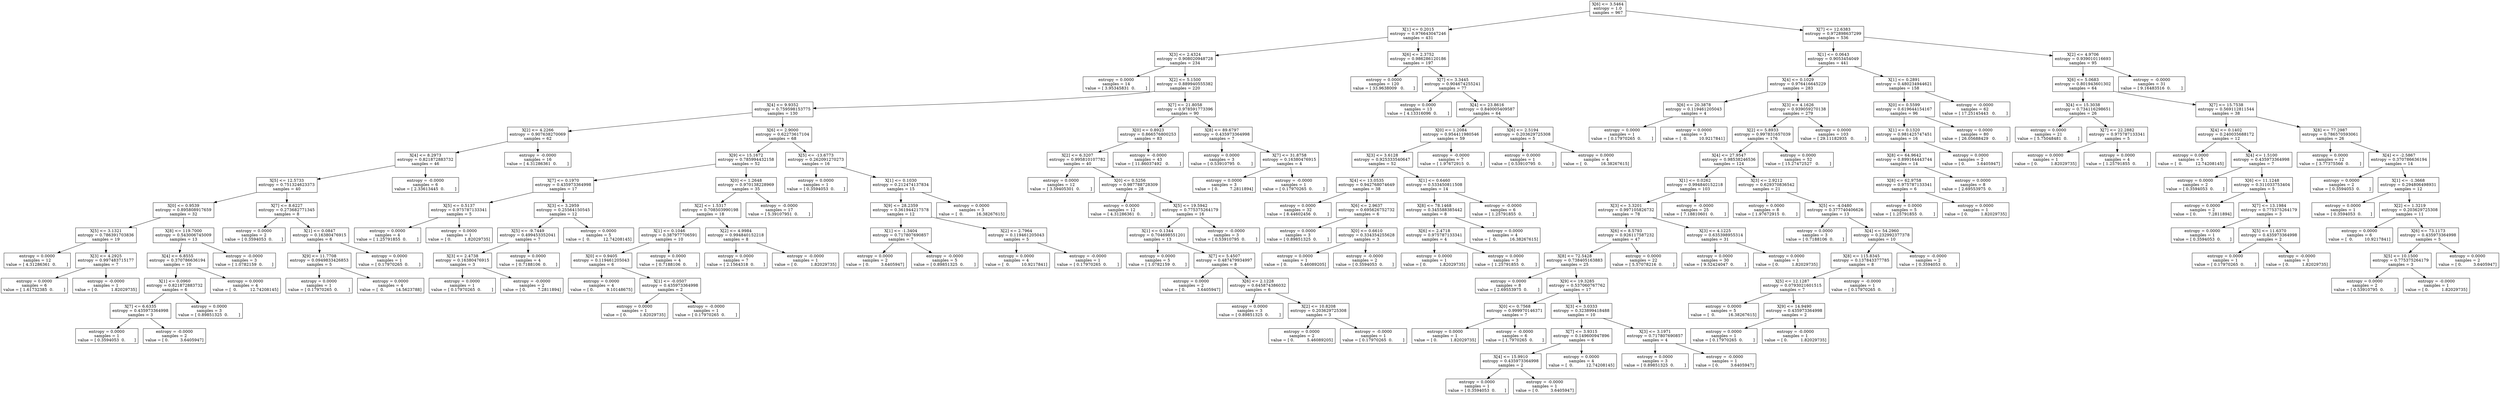 digraph Tree {
0 [label="X[6] <= 3.5464\nentropy = 1.0\nsamples = 967", shape="box"] ;
1 [label="X[1] <= 0.2015\nentropy = 0.976643047246\nsamples = 431", shape="box"] ;
0 -> 1 ;
2 [label="X[3] <= 2.4324\nentropy = 0.908020948728\nsamples = 234", shape="box"] ;
1 -> 2 ;
3 [label="entropy = 0.0000\nsamples = 14\nvalue = [ 3.95345831  0.        ]", shape="box"] ;
2 -> 3 ;
4 [label="X[2] <= 5.1500\nentropy = 0.889940555382\nsamples = 220", shape="box"] ;
2 -> 4 ;
5 [label="X[4] <= 9.9352\nentropy = 0.759598153775\nsamples = 130", shape="box"] ;
4 -> 5 ;
6 [label="X[2] <= 4.2266\nentropy = 0.907638270069\nsamples = 62", shape="box"] ;
5 -> 6 ;
7 [label="X[4] <= 8.2973\nentropy = 0.821872883732\nsamples = 46", shape="box"] ;
6 -> 7 ;
8 [label="X[5] <= 12.5733\nentropy = 0.751324623373\nsamples = 40", shape="box"] ;
7 -> 8 ;
9 [label="X[0] <= 0.9539\nentropy = 0.895808917659\nsamples = 32", shape="box"] ;
8 -> 9 ;
10 [label="X[5] <= 3.1321\nentropy = 0.786391703836\nsamples = 19", shape="box"] ;
9 -> 10 ;
11 [label="entropy = 0.0000\nsamples = 12\nvalue = [ 4.31286361  0.        ]", shape="box"] ;
10 -> 11 ;
12 [label="X[3] <= 4.2925\nentropy = 0.997483715177\nsamples = 7", shape="box"] ;
10 -> 12 ;
13 [label="entropy = 0.0000\nsamples = 6\nvalue = [ 1.61732385  0.        ]", shape="box"] ;
12 -> 13 ;
14 [label="entropy = -0.0000\nsamples = 1\nvalue = [ 0.          1.82029735]", shape="box"] ;
12 -> 14 ;
15 [label="X[8] <= 119.7000\nentropy = 0.543006745009\nsamples = 13", shape="box"] ;
9 -> 15 ;
16 [label="X[4] <= 6.8555\nentropy = 0.370786636194\nsamples = 10", shape="box"] ;
15 -> 16 ;
17 [label="X[1] <= 0.0960\nentropy = 0.821872883732\nsamples = 6", shape="box"] ;
16 -> 17 ;
18 [label="X[7] <= 6.6335\nentropy = 0.435973364998\nsamples = 3", shape="box"] ;
17 -> 18 ;
19 [label="entropy = 0.0000\nsamples = 1\nvalue = [ 0.3594053  0.       ]", shape="box"] ;
18 -> 19 ;
20 [label="entropy = -0.0000\nsamples = 2\nvalue = [ 0.         3.6405947]", shape="box"] ;
18 -> 20 ;
21 [label="entropy = 0.0000\nsamples = 3\nvalue = [ 0.89851325  0.        ]", shape="box"] ;
17 -> 21 ;
22 [label="entropy = 0.0000\nsamples = 4\nvalue = [  0.          12.74208145]", shape="box"] ;
16 -> 22 ;
23 [label="entropy = -0.0000\nsamples = 3\nvalue = [ 1.0782159  0.       ]", shape="box"] ;
15 -> 23 ;
24 [label="X[7] <= 8.6227\nentropy = 0.273682771345\nsamples = 8", shape="box"] ;
8 -> 24 ;
25 [label="entropy = 0.0000\nsamples = 2\nvalue = [ 0.3594053  0.       ]", shape="box"] ;
24 -> 25 ;
26 [label="X[1] <= 0.0847\nentropy = 0.16380476915\nsamples = 6", shape="box"] ;
24 -> 26 ;
27 [label="X[9] <= 11.7708\nentropy = 0.0949833426853\nsamples = 5", shape="box"] ;
26 -> 27 ;
28 [label="entropy = 0.0000\nsamples = 1\nvalue = [ 0.17970265  0.        ]", shape="box"] ;
27 -> 28 ;
29 [label="entropy = 0.0000\nsamples = 4\nvalue = [  0.         14.5623788]", shape="box"] ;
27 -> 29 ;
30 [label="entropy = 0.0000\nsamples = 1\nvalue = [ 0.17970265  0.        ]", shape="box"] ;
26 -> 30 ;
31 [label="entropy = -0.0000\nsamples = 6\nvalue = [ 2.33613445  0.        ]", shape="box"] ;
7 -> 31 ;
32 [label="entropy = -0.0000\nsamples = 16\nvalue = [ 4.31286361  0.        ]", shape="box"] ;
6 -> 32 ;
33 [label="X[6] <= 2.9000\nentropy = 0.62273617104\nsamples = 68", shape="box"] ;
5 -> 33 ;
34 [label="X[9] <= 15.1672\nentropy = 0.785994432158\nsamples = 52", shape="box"] ;
33 -> 34 ;
35 [label="X[7] <= 0.1970\nentropy = 0.435973364998\nsamples = 17", shape="box"] ;
34 -> 35 ;
36 [label="X[5] <= 0.5137\nentropy = 0.975787133341\nsamples = 5", shape="box"] ;
35 -> 36 ;
37 [label="entropy = 0.0000\nsamples = 4\nvalue = [ 1.25791855  0.        ]", shape="box"] ;
36 -> 37 ;
38 [label="entropy = 0.0000\nsamples = 1\nvalue = [ 0.          1.82029735]", shape="box"] ;
36 -> 38 ;
39 [label="X[3] <= 3.2959\nentropy = 0.25564150545\nsamples = 12", shape="box"] ;
35 -> 39 ;
40 [label="X[5] <= -9.7449\nentropy = 0.499453352041\nsamples = 7", shape="box"] ;
39 -> 40 ;
41 [label="X[3] <= 2.4738\nentropy = 0.16380476915\nsamples = 3", shape="box"] ;
40 -> 41 ;
42 [label="entropy = 0.0000\nsamples = 1\nvalue = [ 0.17970265  0.        ]", shape="box"] ;
41 -> 42 ;
43 [label="entropy = -0.0000\nsamples = 2\nvalue = [ 0.         7.2811894]", shape="box"] ;
41 -> 43 ;
44 [label="entropy = 0.0000\nsamples = 4\nvalue = [ 0.7188106  0.       ]", shape="box"] ;
40 -> 44 ;
45 [label="entropy = 0.0000\nsamples = 5\nvalue = [  0.          12.74208145]", shape="box"] ;
39 -> 45 ;
46 [label="X[0] <= 1.2648\nentropy = 0.970138228969\nsamples = 35", shape="box"] ;
34 -> 46 ;
47 [label="X[2] <= 1.5317\nentropy = 0.708503990198\nsamples = 18", shape="box"] ;
46 -> 47 ;
48 [label="X[1] <= 0.1046\nentropy = 0.387977706591\nsamples = 10", shape="box"] ;
47 -> 48 ;
49 [label="X[0] <= 0.9405\nentropy = 0.119461205043\nsamples = 6", shape="box"] ;
48 -> 49 ;
50 [label="entropy = 0.0000\nsamples = 4\nvalue = [ 0.          9.10148675]", shape="box"] ;
49 -> 50 ;
51 [label="X[1] <= -0.0507\nentropy = 0.435973364998\nsamples = 2", shape="box"] ;
49 -> 51 ;
52 [label="entropy = 0.0000\nsamples = 1\nvalue = [ 0.          1.82029735]", shape="box"] ;
51 -> 52 ;
53 [label="entropy = -0.0000\nsamples = 1\nvalue = [ 0.17970265  0.        ]", shape="box"] ;
51 -> 53 ;
54 [label="entropy = 0.0000\nsamples = 4\nvalue = [ 0.7188106  0.       ]", shape="box"] ;
48 -> 54 ;
55 [label="X[2] <= 4.9984\nentropy = 0.994840152218\nsamples = 8", shape="box"] ;
47 -> 55 ;
56 [label="entropy = 0.0000\nsamples = 7\nvalue = [ 2.1564318  0.       ]", shape="box"] ;
55 -> 56 ;
57 [label="entropy = -0.0000\nsamples = 1\nvalue = [ 0.          1.82029735]", shape="box"] ;
55 -> 57 ;
58 [label="entropy = -0.0000\nsamples = 17\nvalue = [ 5.39107951  0.        ]", shape="box"] ;
46 -> 58 ;
59 [label="X[5] <= -13.6773\nentropy = 0.262091270273\nsamples = 16", shape="box"] ;
33 -> 59 ;
60 [label="entropy = 0.0000\nsamples = 1\nvalue = [ 0.3594053  0.       ]", shape="box"] ;
59 -> 60 ;
61 [label="X[1] <= 0.1030\nentropy = 0.212474137834\nsamples = 15", shape="box"] ;
59 -> 61 ;
62 [label="X[9] <= 28.2359\nentropy = 0.361944217578\nsamples = 12", shape="box"] ;
61 -> 62 ;
63 [label="X[1] <= -1.3404\nentropy = 0.717807690857\nsamples = 7", shape="box"] ;
62 -> 63 ;
64 [label="entropy = 0.0000\nsamples = 2\nvalue = [ 0.         3.6405947]", shape="box"] ;
63 -> 64 ;
65 [label="entropy = -0.0000\nsamples = 5\nvalue = [ 0.89851325  0.        ]", shape="box"] ;
63 -> 65 ;
66 [label="X[2] <= 2.7964\nentropy = 0.119461205043\nsamples = 5", shape="box"] ;
62 -> 66 ;
67 [label="entropy = 0.0000\nsamples = 4\nvalue = [  0.         10.9217841]", shape="box"] ;
66 -> 67 ;
68 [label="entropy = -0.0000\nsamples = 1\nvalue = [ 0.17970265  0.        ]", shape="box"] ;
66 -> 68 ;
69 [label="entropy = 0.0000\nsamples = 3\nvalue = [  0.          16.38267615]", shape="box"] ;
61 -> 69 ;
70 [label="X[7] <= 21.8058\nentropy = 0.978591773396\nsamples = 90", shape="box"] ;
4 -> 70 ;
71 [label="X[0] <= 0.8923\nentropy = 0.866576800253\nsamples = 83", shape="box"] ;
70 -> 71 ;
72 [label="X[2] <= 6.3207\nentropy = 0.995810107782\nsamples = 40", shape="box"] ;
71 -> 72 ;
73 [label="entropy = 0.0000\nsamples = 12\nvalue = [ 3.59405301  0.        ]", shape="box"] ;
72 -> 73 ;
74 [label="X[0] <= 0.5256\nentropy = 0.987788728309\nsamples = 28", shape="box"] ;
72 -> 74 ;
75 [label="entropy = 0.0000\nsamples = 12\nvalue = [ 4.31286361  0.        ]", shape="box"] ;
74 -> 75 ;
76 [label="X[5] <= 19.5942\nentropy = 0.775375264179\nsamples = 16", shape="box"] ;
74 -> 76 ;
77 [label="X[1] <= 0.1344\nentropy = 0.704698551201\nsamples = 13", shape="box"] ;
76 -> 77 ;
78 [label="entropy = 0.0000\nsamples = 5\nvalue = [ 1.0782159  0.       ]", shape="box"] ;
77 -> 78 ;
79 [label="X[7] <= 5.4507\nentropy = 0.487479934997\nsamples = 8", shape="box"] ;
77 -> 79 ;
80 [label="entropy = 0.0000\nsamples = 2\nvalue = [ 0.         3.6405947]", shape="box"] ;
79 -> 80 ;
81 [label="X[6] <= 2.1228\nentropy = 0.645874386032\nsamples = 6", shape="box"] ;
79 -> 81 ;
82 [label="entropy = 0.0000\nsamples = 3\nvalue = [ 0.89851325  0.        ]", shape="box"] ;
81 -> 82 ;
83 [label="X[2] <= 10.8208\nentropy = 0.203629725308\nsamples = 3", shape="box"] ;
81 -> 83 ;
84 [label="entropy = 0.0000\nsamples = 2\nvalue = [ 0.          5.46089205]", shape="box"] ;
83 -> 84 ;
85 [label="entropy = -0.0000\nsamples = 1\nvalue = [ 0.17970265  0.        ]", shape="box"] ;
83 -> 85 ;
86 [label="entropy = -0.0000\nsamples = 3\nvalue = [ 0.53910795  0.        ]", shape="box"] ;
76 -> 86 ;
87 [label="entropy = -0.0000\nsamples = 43\nvalue = [ 11.86037492   0.        ]", shape="box"] ;
71 -> 87 ;
88 [label="X[8] <= 89.6797\nentropy = 0.435973364998\nsamples = 7", shape="box"] ;
70 -> 88 ;
89 [label="entropy = 0.0000\nsamples = 3\nvalue = [ 0.53910795  0.        ]", shape="box"] ;
88 -> 89 ;
90 [label="X[7] <= 31.8758\nentropy = 0.16380476915\nsamples = 4", shape="box"] ;
88 -> 90 ;
91 [label="entropy = 0.0000\nsamples = 3\nvalue = [ 0.         7.2811894]", shape="box"] ;
90 -> 91 ;
92 [label="entropy = -0.0000\nsamples = 1\nvalue = [ 0.17970265  0.        ]", shape="box"] ;
90 -> 92 ;
93 [label="X[6] <= 2.3752\nentropy = 0.986286120186\nsamples = 197", shape="box"] ;
1 -> 93 ;
94 [label="entropy = 0.0000\nsamples = 120\nvalue = [ 33.9638009   0.       ]", shape="box"] ;
93 -> 94 ;
95 [label="X[7] <= 3.3445\nentropy = 0.904674255241\nsamples = 77", shape="box"] ;
93 -> 95 ;
96 [label="entropy = 0.0000\nsamples = 13\nvalue = [ 4.13316096  0.        ]", shape="box"] ;
95 -> 96 ;
97 [label="X[4] <= 23.8616\nentropy = 0.840005409587\nsamples = 64", shape="box"] ;
95 -> 97 ;
98 [label="X[0] <= 1.2084\nentropy = 0.954411980546\nsamples = 59", shape="box"] ;
97 -> 98 ;
99 [label="X[3] <= 3.6128\nentropy = 0.925333540647\nsamples = 52", shape="box"] ;
98 -> 99 ;
100 [label="X[4] <= 13.0535\nentropy = 0.942768074649\nsamples = 38", shape="box"] ;
99 -> 100 ;
101 [label="entropy = 0.0000\nsamples = 32\nvalue = [ 8.44602456  0.        ]", shape="box"] ;
100 -> 101 ;
102 [label="X[6] <= 2.9637\nentropy = 0.695626752732\nsamples = 6", shape="box"] ;
100 -> 102 ;
103 [label="entropy = 0.0000\nsamples = 3\nvalue = [ 0.89851325  0.        ]", shape="box"] ;
102 -> 103 ;
104 [label="X[0] <= 0.6610\nentropy = 0.334354255628\nsamples = 3", shape="box"] ;
102 -> 104 ;
105 [label="entropy = 0.0000\nsamples = 1\nvalue = [ 0.          5.46089205]", shape="box"] ;
104 -> 105 ;
106 [label="entropy = -0.0000\nsamples = 2\nvalue = [ 0.3594053  0.       ]", shape="box"] ;
104 -> 106 ;
107 [label="X[1] <= 0.6460\nentropy = 0.533450811508\nsamples = 14", shape="box"] ;
99 -> 107 ;
108 [label="X[8] <= 78.1468\nentropy = 0.345588385442\nsamples = 8", shape="box"] ;
107 -> 108 ;
109 [label="X[6] <= 2.4718\nentropy = 0.975787133341\nsamples = 4", shape="box"] ;
108 -> 109 ;
110 [label="entropy = 0.0000\nsamples = 1\nvalue = [ 0.          1.82029735]", shape="box"] ;
109 -> 110 ;
111 [label="entropy = 0.0000\nsamples = 3\nvalue = [ 1.25791855  0.        ]", shape="box"] ;
109 -> 111 ;
112 [label="entropy = 0.0000\nsamples = 4\nvalue = [  0.          16.38267615]", shape="box"] ;
108 -> 112 ;
113 [label="entropy = -0.0000\nsamples = 6\nvalue = [ 1.25791855  0.        ]", shape="box"] ;
107 -> 113 ;
114 [label="entropy = -0.0000\nsamples = 7\nvalue = [ 1.97672915  0.        ]", shape="box"] ;
98 -> 114 ;
115 [label="X[6] <= 2.5194\nentropy = 0.203629725308\nsamples = 5", shape="box"] ;
97 -> 115 ;
116 [label="entropy = 0.0000\nsamples = 1\nvalue = [ 0.53910795  0.        ]", shape="box"] ;
115 -> 116 ;
117 [label="entropy = 0.0000\nsamples = 4\nvalue = [  0.          16.38267615]", shape="box"] ;
115 -> 117 ;
118 [label="X[7] <= 12.6383\nentropy = 0.972898637299\nsamples = 536", shape="box"] ;
0 -> 118 ;
119 [label="X[1] <= 0.0643\nentropy = 0.9053454049\nsamples = 441", shape="box"] ;
118 -> 119 ;
120 [label="X[4] <= 0.1029\nentropy = 0.976416645229\nsamples = 283", shape="box"] ;
119 -> 120 ;
121 [label="X[6] <= 20.3878\nentropy = 0.119461205043\nsamples = 4", shape="box"] ;
120 -> 121 ;
122 [label="entropy = 0.0000\nsamples = 1\nvalue = [ 0.17970265  0.        ]", shape="box"] ;
121 -> 122 ;
123 [label="entropy = 0.0000\nsamples = 3\nvalue = [  0.         10.9217841]", shape="box"] ;
121 -> 123 ;
124 [label="X[3] <= 4.1626\nentropy = 0.939059270138\nsamples = 279", shape="box"] ;
120 -> 124 ;
125 [label="X[2] <= 5.8933\nentropy = 0.997831657039\nsamples = 176", shape="box"] ;
124 -> 125 ;
126 [label="X[4] <= 27.9547\nentropy = 0.98538246536\nsamples = 124", shape="box"] ;
125 -> 126 ;
127 [label="X[1] <= 0.0262\nentropy = 0.994840152218\nsamples = 103", shape="box"] ;
126 -> 127 ;
128 [label="X[3] <= 3.3201\nentropy = 0.997105826732\nsamples = 78", shape="box"] ;
127 -> 128 ;
129 [label="X[6] <= 8.5793\nentropy = 0.926117587232\nsamples = 47", shape="box"] ;
128 -> 129 ;
130 [label="X[8] <= 72.5428\nentropy = 0.738405163883\nsamples = 25", shape="box"] ;
129 -> 130 ;
131 [label="entropy = 0.0000\nsamples = 8\nvalue = [ 2.69553975  0.        ]", shape="box"] ;
130 -> 131 ;
132 [label="X[9] <= 19.3285\nentropy = 0.537060767762\nsamples = 17", shape="box"] ;
130 -> 132 ;
133 [label="X[0] <= 0.7568\nentropy = 0.999970146371\nsamples = 7", shape="box"] ;
132 -> 133 ;
134 [label="entropy = 0.0000\nsamples = 1\nvalue = [ 0.          1.82029735]", shape="box"] ;
133 -> 134 ;
135 [label="entropy = -0.0000\nsamples = 6\nvalue = [ 1.7970265  0.       ]", shape="box"] ;
133 -> 135 ;
136 [label="X[3] <= 3.0333\nentropy = 0.323899418488\nsamples = 10", shape="box"] ;
132 -> 136 ;
137 [label="X[7] <= 3.9315\nentropy = 0.149600947896\nsamples = 6", shape="box"] ;
136 -> 137 ;
138 [label="X[4] <= 15.9910\nentropy = 0.435973364998\nsamples = 2", shape="box"] ;
137 -> 138 ;
139 [label="entropy = 0.0000\nsamples = 1\nvalue = [ 0.3594053  0.       ]", shape="box"] ;
138 -> 139 ;
140 [label="entropy = -0.0000\nsamples = 1\nvalue = [ 0.         3.6405947]", shape="box"] ;
138 -> 140 ;
141 [label="entropy = 0.0000\nsamples = 4\nvalue = [  0.          12.74208145]", shape="box"] ;
137 -> 141 ;
142 [label="X[3] <= 3.1971\nentropy = 0.717807690857\nsamples = 4", shape="box"] ;
136 -> 142 ;
143 [label="entropy = 0.0000\nsamples = 3\nvalue = [ 0.89851325  0.        ]", shape="box"] ;
142 -> 143 ;
144 [label="entropy = -0.0000\nsamples = 1\nvalue = [ 0.         3.6405947]", shape="box"] ;
142 -> 144 ;
145 [label="entropy = 0.0000\nsamples = 22\nvalue = [ 5.57078216  0.        ]", shape="box"] ;
129 -> 145 ;
146 [label="X[3] <= 4.1225\nentropy = 0.635398955314\nsamples = 31", shape="box"] ;
128 -> 146 ;
147 [label="entropy = 0.0000\nsamples = 30\nvalue = [ 9.52424047  0.        ]", shape="box"] ;
146 -> 147 ;
148 [label="entropy = 0.0000\nsamples = 1\nvalue = [ 0.          1.82029735]", shape="box"] ;
146 -> 148 ;
149 [label="entropy = -0.0000\nsamples = 25\nvalue = [ 7.18810601  0.        ]", shape="box"] ;
127 -> 149 ;
150 [label="X[3] <= 2.9212\nentropy = 0.629370836542\nsamples = 21", shape="box"] ;
126 -> 150 ;
151 [label="entropy = 0.0000\nsamples = 8\nvalue = [ 1.97672915  0.        ]", shape="box"] ;
150 -> 151 ;
152 [label="X[5] <= -4.0480\nentropy = 0.377740406626\nsamples = 13", shape="box"] ;
150 -> 152 ;
153 [label="entropy = 0.0000\nsamples = 3\nvalue = [ 0.7188106  0.       ]", shape="box"] ;
152 -> 153 ;
154 [label="X[4] <= 54.2960\nentropy = 0.232992377378\nsamples = 10", shape="box"] ;
152 -> 154 ;
155 [label="X[8] <= 115.8345\nentropy = 0.137843377785\nsamples = 8", shape="box"] ;
154 -> 155 ;
156 [label="X[5] <= 12.1287\nentropy = 0.0793021601515\nsamples = 7", shape="box"] ;
155 -> 156 ;
157 [label="entropy = 0.0000\nsamples = 5\nvalue = [  0.          16.38267615]", shape="box"] ;
156 -> 157 ;
158 [label="X[9] <= 14.9490\nentropy = 0.435973364998\nsamples = 2", shape="box"] ;
156 -> 158 ;
159 [label="entropy = 0.0000\nsamples = 1\nvalue = [ 0.17970265  0.        ]", shape="box"] ;
158 -> 159 ;
160 [label="entropy = -0.0000\nsamples = 1\nvalue = [ 0.          1.82029735]", shape="box"] ;
158 -> 160 ;
161 [label="entropy = -0.0000\nsamples = 1\nvalue = [ 0.17970265  0.        ]", shape="box"] ;
155 -> 161 ;
162 [label="entropy = -0.0000\nsamples = 2\nvalue = [ 0.3594053  0.       ]", shape="box"] ;
154 -> 162 ;
163 [label="entropy = 0.0000\nsamples = 52\nvalue = [ 15.27472527   0.        ]", shape="box"] ;
125 -> 163 ;
164 [label="entropy = 0.0000\nsamples = 103\nvalue = [ 29.11182935   0.        ]", shape="box"] ;
124 -> 164 ;
165 [label="X[1] <= 0.2891\nentropy = 0.480234944621\nsamples = 158", shape="box"] ;
119 -> 165 ;
166 [label="X[0] <= 0.5599\nentropy = 0.619644154167\nsamples = 96", shape="box"] ;
165 -> 166 ;
167 [label="X[1] <= 0.1320\nentropy = 0.981425747451\nsamples = 16", shape="box"] ;
166 -> 167 ;
168 [label="X[8] <= 64.9642\nentropy = 0.899164443744\nsamples = 14", shape="box"] ;
167 -> 168 ;
169 [label="X[8] <= 62.9758\nentropy = 0.975787133341\nsamples = 6", shape="box"] ;
168 -> 169 ;
170 [label="entropy = 0.0000\nsamples = 5\nvalue = [ 1.25791855  0.        ]", shape="box"] ;
169 -> 170 ;
171 [label="entropy = 0.0000\nsamples = 1\nvalue = [ 0.          1.82029735]", shape="box"] ;
169 -> 171 ;
172 [label="entropy = 0.0000\nsamples = 8\nvalue = [ 2.69553975  0.        ]", shape="box"] ;
168 -> 172 ;
173 [label="entropy = 0.0000\nsamples = 2\nvalue = [ 0.         3.6405947]", shape="box"] ;
167 -> 173 ;
174 [label="entropy = 0.0000\nsamples = 80\nvalue = [ 26.05688429   0.        ]", shape="box"] ;
166 -> 174 ;
175 [label="entropy = -0.0000\nsamples = 62\nvalue = [ 17.25145443   0.        ]", shape="box"] ;
165 -> 175 ;
176 [label="X[2] <= 4.9706\nentropy = 0.939010116693\nsamples = 95", shape="box"] ;
118 -> 176 ;
177 [label="X[6] <= 5.0683\nentropy = 0.801943601302\nsamples = 64", shape="box"] ;
176 -> 177 ;
178 [label="X[4] <= 15.3038\nentropy = 0.734116298651\nsamples = 26", shape="box"] ;
177 -> 178 ;
179 [label="entropy = 0.0000\nsamples = 21\nvalue = [ 5.75048481  0.        ]", shape="box"] ;
178 -> 179 ;
180 [label="X[7] <= 22.2882\nentropy = 0.975787133341\nsamples = 5", shape="box"] ;
178 -> 180 ;
181 [label="entropy = 0.0000\nsamples = 1\nvalue = [ 0.          1.82029735]", shape="box"] ;
180 -> 181 ;
182 [label="entropy = 0.0000\nsamples = 4\nvalue = [ 1.25791855  0.        ]", shape="box"] ;
180 -> 182 ;
183 [label="X[7] <= 15.7538\nentropy = 0.569112811544\nsamples = 38", shape="box"] ;
177 -> 183 ;
184 [label="X[4] <= 0.1402\nentropy = 0.240035688172\nsamples = 12", shape="box"] ;
183 -> 184 ;
185 [label="entropy = 0.0000\nsamples = 5\nvalue = [  0.          12.74208145]", shape="box"] ;
184 -> 185 ;
186 [label="X[4] <= 1.5100\nentropy = 0.435973364998\nsamples = 7", shape="box"] ;
184 -> 186 ;
187 [label="entropy = 0.0000\nsamples = 2\nvalue = [ 0.3594053  0.       ]", shape="box"] ;
186 -> 187 ;
188 [label="X[6] <= 11.1248\nentropy = 0.311033753404\nsamples = 5", shape="box"] ;
186 -> 188 ;
189 [label="entropy = 0.0000\nsamples = 2\nvalue = [ 0.         7.2811894]", shape="box"] ;
188 -> 189 ;
190 [label="X[7] <= 13.1984\nentropy = 0.775375264179\nsamples = 3", shape="box"] ;
188 -> 190 ;
191 [label="entropy = 0.0000\nsamples = 1\nvalue = [ 0.3594053  0.       ]", shape="box"] ;
190 -> 191 ;
192 [label="X[5] <= 11.6370\nentropy = 0.435973364998\nsamples = 2", shape="box"] ;
190 -> 192 ;
193 [label="entropy = 0.0000\nsamples = 1\nvalue = [ 0.17970265  0.        ]", shape="box"] ;
192 -> 193 ;
194 [label="entropy = -0.0000\nsamples = 1\nvalue = [ 0.          1.82029735]", shape="box"] ;
192 -> 194 ;
195 [label="X[8] <= 77.2987\nentropy = 0.786570593061\nsamples = 26", shape="box"] ;
183 -> 195 ;
196 [label="entropy = 0.0000\nsamples = 12\nvalue = [ 3.77375566  0.        ]", shape="box"] ;
195 -> 196 ;
197 [label="X[4] <= -2.5867\nentropy = 0.370786636194\nsamples = 14", shape="box"] ;
195 -> 197 ;
198 [label="entropy = 0.0000\nsamples = 2\nvalue = [ 0.3594053  0.       ]", shape="box"] ;
197 -> 198 ;
199 [label="X[1] <= -1.3668\nentropy = 0.294806498931\nsamples = 12", shape="box"] ;
197 -> 199 ;
200 [label="entropy = 0.0000\nsamples = 1\nvalue = [ 0.3594053  0.       ]", shape="box"] ;
199 -> 200 ;
201 [label="X[2] <= 1.3219\nentropy = 0.203629725308\nsamples = 11", shape="box"] ;
199 -> 201 ;
202 [label="entropy = 0.0000\nsamples = 6\nvalue = [  0.         10.9217841]", shape="box"] ;
201 -> 202 ;
203 [label="X[6] <= 73.1173\nentropy = 0.435973364998\nsamples = 5", shape="box"] ;
201 -> 203 ;
204 [label="X[5] <= 10.1500\nentropy = 0.775375264179\nsamples = 3", shape="box"] ;
203 -> 204 ;
205 [label="entropy = 0.0000\nsamples = 2\nvalue = [ 0.53910795  0.        ]", shape="box"] ;
204 -> 205 ;
206 [label="entropy = -0.0000\nsamples = 1\nvalue = [ 0.          1.82029735]", shape="box"] ;
204 -> 206 ;
207 [label="entropy = 0.0000\nsamples = 2\nvalue = [ 0.         3.6405947]", shape="box"] ;
203 -> 207 ;
208 [label="entropy = -0.0000\nsamples = 31\nvalue = [ 9.16483516  0.        ]", shape="box"] ;
176 -> 208 ;
}